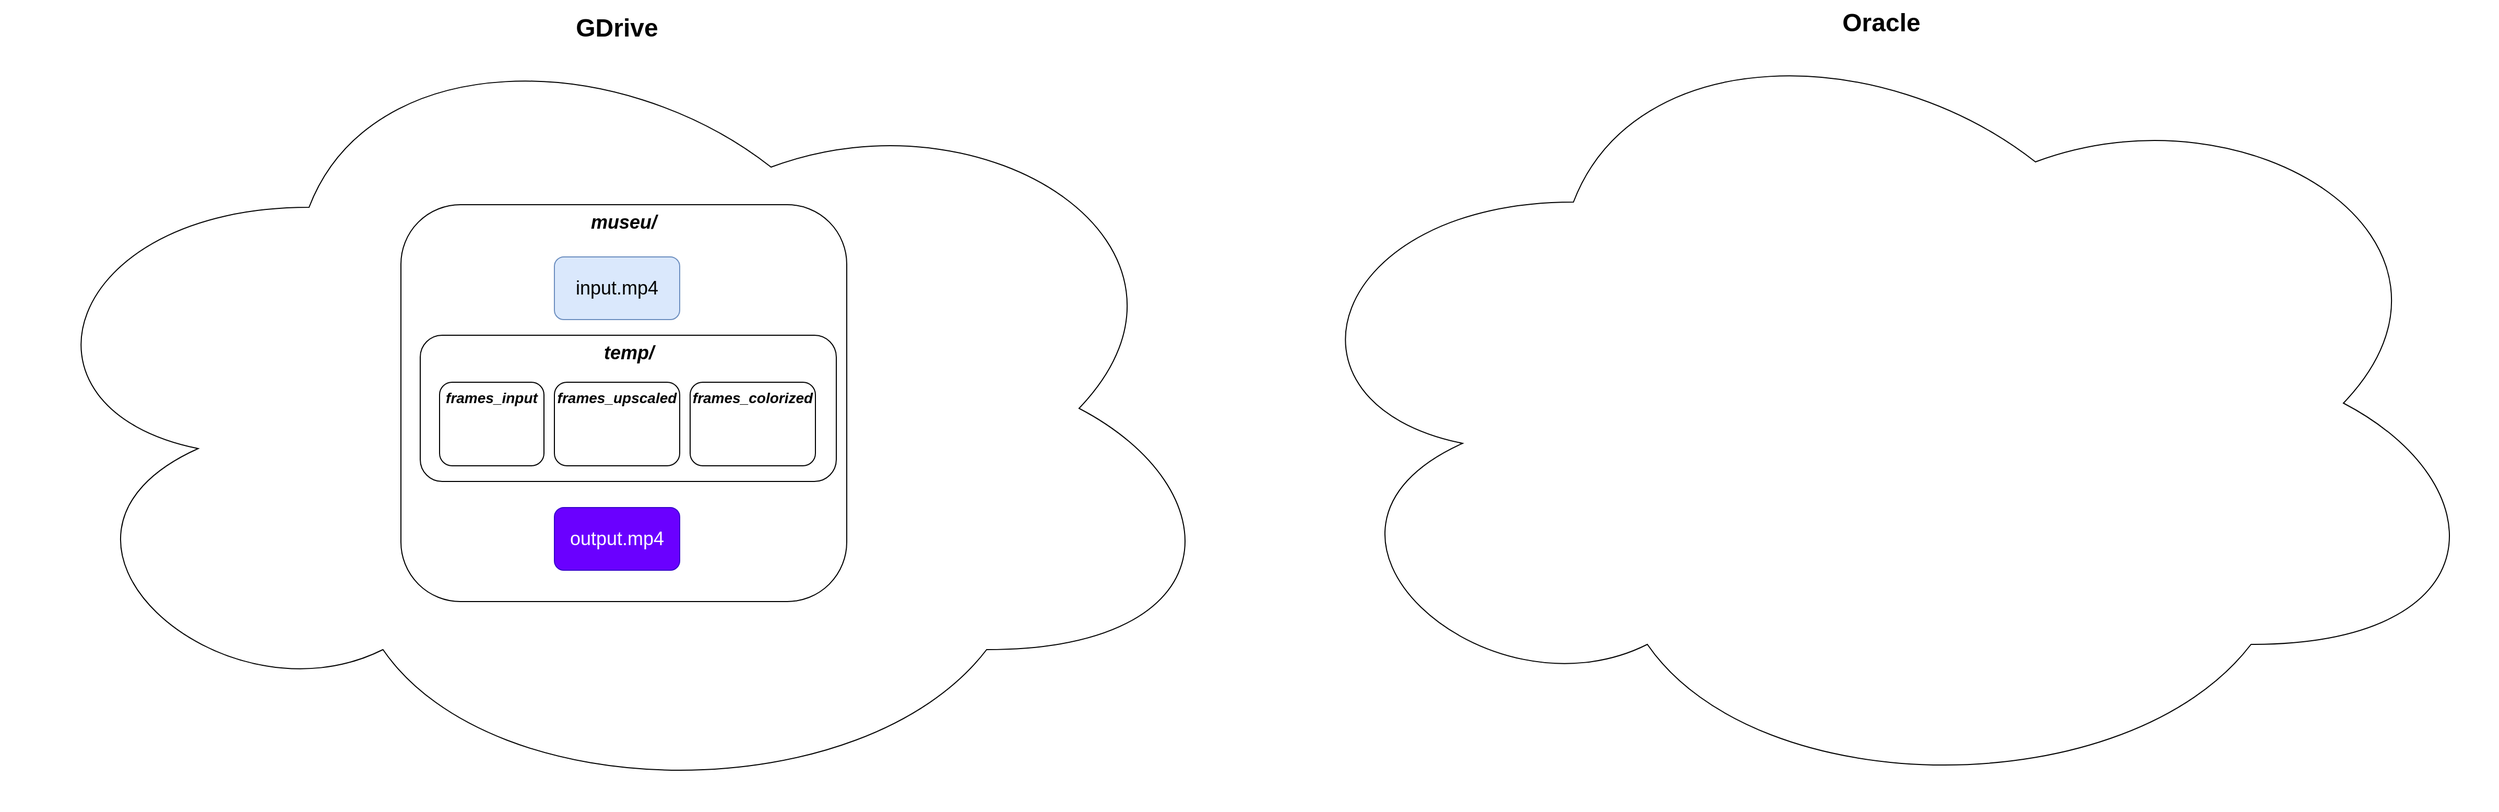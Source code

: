 <mxfile version="20.4.0" type="github">
  <diagram id="3Fv5NhjtqIWBbp0A9UoZ" name="Página-1">
    <mxGraphModel dx="2132" dy="1514" grid="1" gridSize="10" guides="1" tooltips="1" connect="1" arrows="1" fold="1" page="1" pageScale="1" pageWidth="827" pageHeight="1169" math="0" shadow="0">
      <root>
        <mxCell id="0" />
        <mxCell id="1" parent="0" />
        <mxCell id="Gr2G1NVsENSNUCY83yur-3" value="GDrive" style="ellipse;shape=cloud;whiteSpace=wrap;html=1;rounded=1;fontSize=24;horizontal=1;verticalAlign=top;fontStyle=1" vertex="1" parent="1">
          <mxGeometry x="30" y="70" width="1180" height="770" as="geometry" />
        </mxCell>
        <mxCell id="Gr2G1NVsENSNUCY83yur-1" value="museu/" style="whiteSpace=wrap;html=1;rounded=1;verticalAlign=top;fontSize=18;fontStyle=3" vertex="1" parent="1">
          <mxGeometry x="413" y="260" width="427" height="380" as="geometry" />
        </mxCell>
        <mxCell id="Gr2G1NVsENSNUCY83yur-2" value="input.mp4" style="rounded=1;whiteSpace=wrap;html=1;fontSize=18;fillColor=#dae8fc;strokeColor=#6c8ebf;" vertex="1" parent="1">
          <mxGeometry x="560" y="310" width="120" height="60" as="geometry" />
        </mxCell>
        <mxCell id="Gr2G1NVsENSNUCY83yur-4" value="temp/" style="whiteSpace=wrap;html=1;rounded=1;verticalAlign=top;fontSize=18;fontStyle=3" vertex="1" parent="1">
          <mxGeometry x="431.5" y="385" width="398.5" height="140" as="geometry" />
        </mxCell>
        <mxCell id="Gr2G1NVsENSNUCY83yur-5" value="frames_input" style="whiteSpace=wrap;html=1;rounded=1;verticalAlign=top;fontSize=14;fontStyle=3" vertex="1" parent="1">
          <mxGeometry x="450" y="430" width="100" height="80" as="geometry" />
        </mxCell>
        <mxCell id="Gr2G1NVsENSNUCY83yur-6" value="frames_upscaled" style="whiteSpace=wrap;html=1;rounded=1;verticalAlign=top;fontSize=14;fontStyle=3" vertex="1" parent="1">
          <mxGeometry x="560" y="430" width="120" height="80" as="geometry" />
        </mxCell>
        <mxCell id="Gr2G1NVsENSNUCY83yur-7" value="frames_colorized" style="whiteSpace=wrap;html=1;rounded=1;verticalAlign=top;fontSize=14;fontStyle=3" vertex="1" parent="1">
          <mxGeometry x="690" y="430" width="120" height="80" as="geometry" />
        </mxCell>
        <mxCell id="Gr2G1NVsENSNUCY83yur-8" value="output.mp4" style="rounded=1;whiteSpace=wrap;html=1;fontSize=18;fillColor=#6a00ff;strokeColor=#3700CC;fontColor=#ffffff;" vertex="1" parent="1">
          <mxGeometry x="560" y="550" width="120" height="60" as="geometry" />
        </mxCell>
        <mxCell id="Gr2G1NVsENSNUCY83yur-9" value="Oracle" style="ellipse;shape=cloud;whiteSpace=wrap;html=1;rounded=1;fontSize=24;horizontal=1;verticalAlign=top;fontStyle=1" vertex="1" parent="1">
          <mxGeometry x="1241" y="65" width="1180" height="770" as="geometry" />
        </mxCell>
      </root>
    </mxGraphModel>
  </diagram>
</mxfile>
